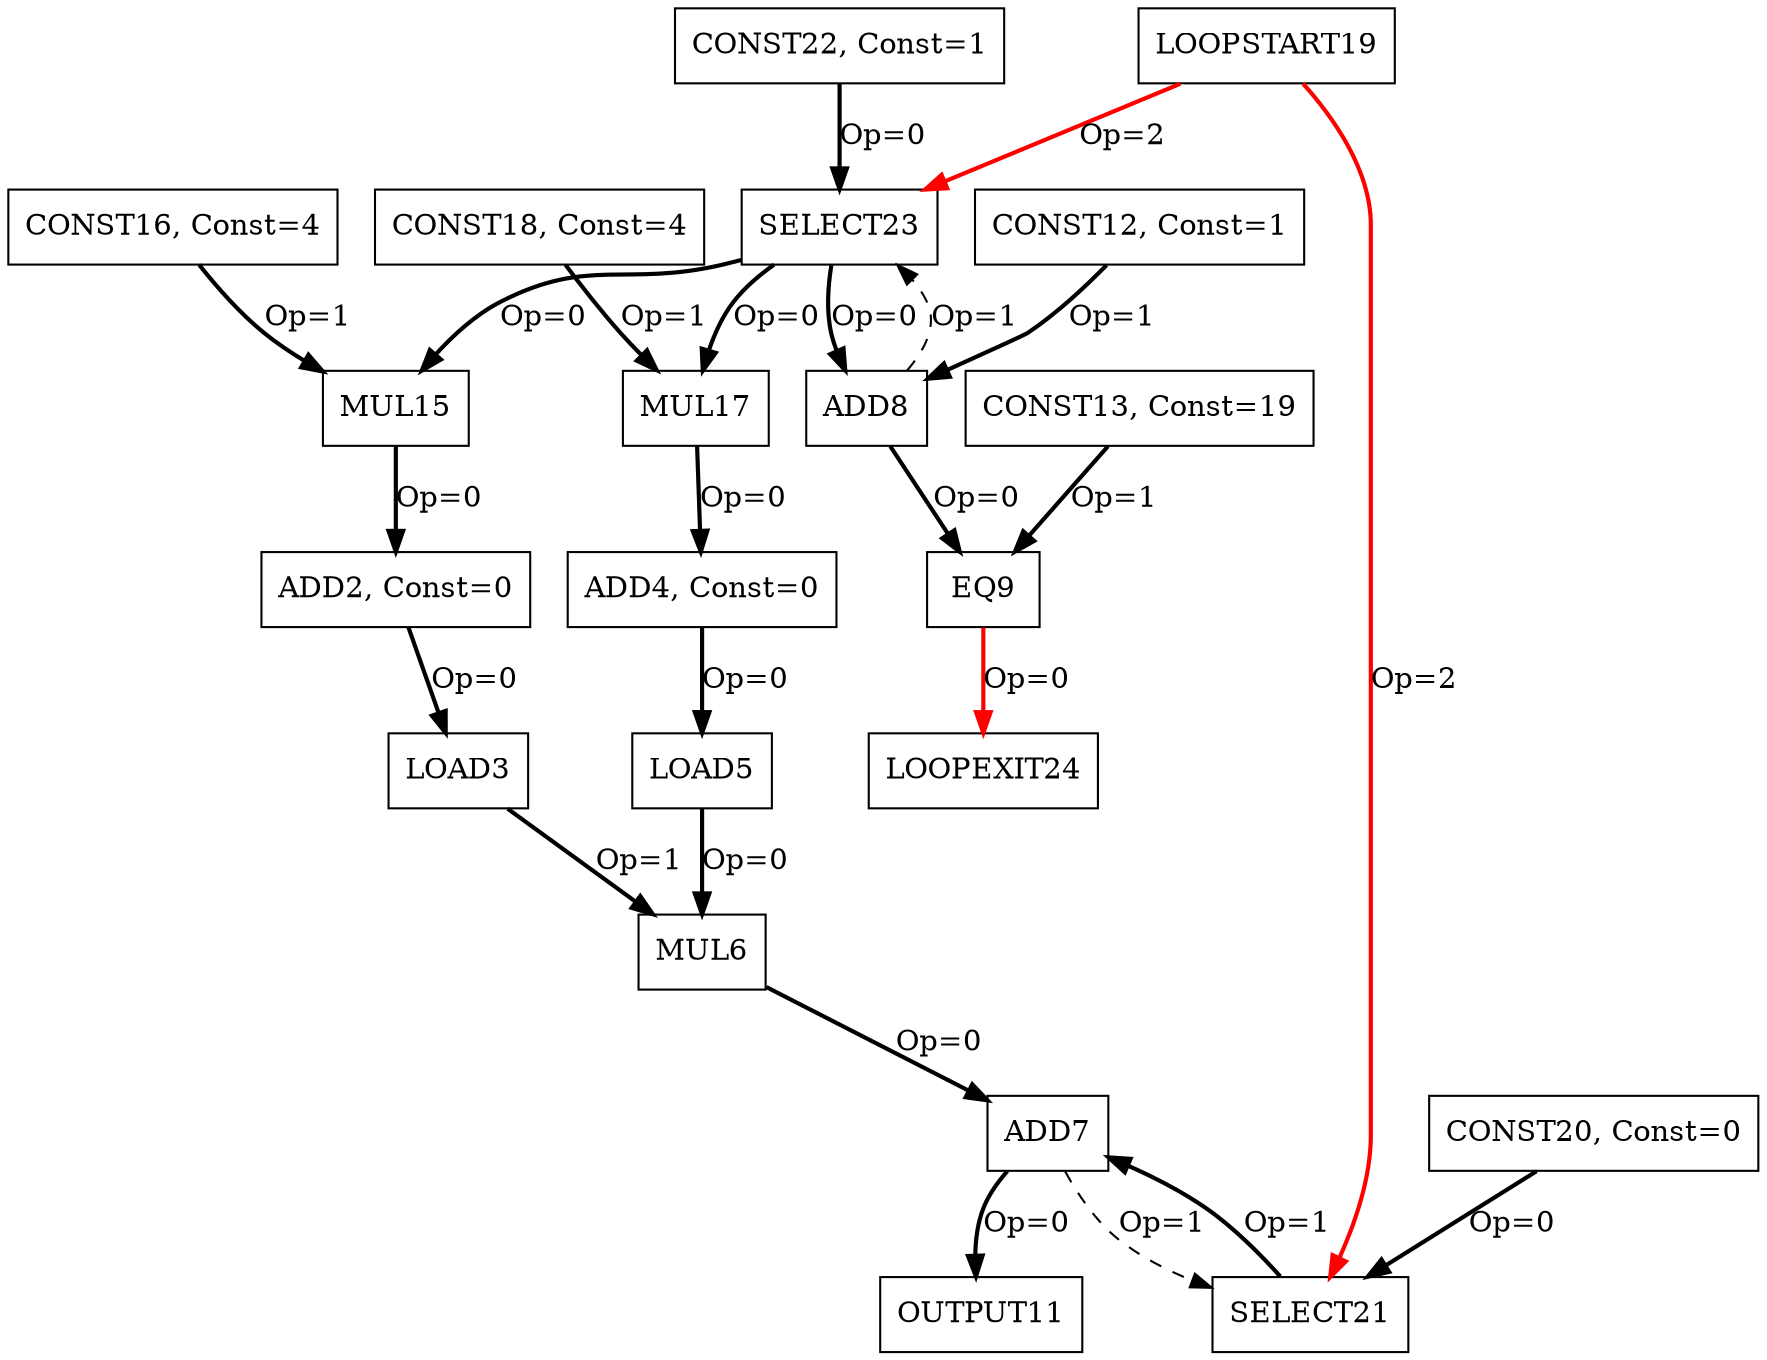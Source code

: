 Digraph G {
ADD2[label = "ADD2, Const=0", shape = box, color = black];
LOAD3[label = "LOAD3", shape = box, color = black];
ADD4[label = "ADD4, Const=0", shape = box, color = black];
LOAD5[label = "LOAD5", shape = box, color = black];
MUL6[label = "MUL6", shape = box, color = black];
ADD7[label = "ADD7", shape = box, color = black];
ADD8[label = "ADD8", shape = box, color = black];
EQ9[label = "EQ9", shape = box, color = black];
OUTPUT11[label = "OUTPUT11", shape = box, color = black];
CONST12[label = "CONST12, Const=1", shape = box, color = black];
CONST13[label = "CONST13, Const=19", shape = box, color = black];
MUL15[label = "MUL15", shape = box, color = black];
CONST16[label = "CONST16, Const=4", shape = box, color = black];
MUL17[label = "MUL17", shape = box, color = black];
CONST18[label = "CONST18, Const=4", shape = box, color = black];
LOOPSTART19[label = "LOOPSTART19", shape = box, color = black];
CONST20[label = "CONST20, Const=0", shape = box, color = black];
SELECT21[label = "SELECT21", shape = box, color = black];
CONST22[label = "CONST22, Const=1", shape = box, color = black];
SELECT23[label = "SELECT23", shape = box, color = black];
LOOPEXIT24[label = "LOOPEXIT24", shape = box, color = black];
ADD2 -> LOAD3[color = black, style = bold, label = "Op=0"];
LOAD3 -> MUL6[color = black, style = bold, label = "Op=1"];
ADD4 -> LOAD5[color = black, style = bold, label = "Op=0"];
LOAD5 -> MUL6[color = black, style = bold, label = "Op=0"];
MUL6 -> ADD7[color = black, style = bold, label = "Op=0"];
ADD7 -> OUTPUT11[color = black, style = bold, label = "Op=0"];
CONST12 -> ADD8[color = black, style = bold, label = "Op=1"];
ADD8 -> EQ9[color = black, style = bold, label = "Op=0"];
CONST13 -> EQ9[color = black, style = bold, label = "Op=1"];
CONST16 -> MUL15[color = black, style = bold, label = "Op=1"];
MUL15 -> ADD2[color = black, style = bold, label = "Op=0"];
CONST18 -> MUL17[color = black, style = bold, label = "Op=1"];
MUL17 -> ADD4[color = black, style = bold, label = "Op=0"];
CONST20 -> SELECT21[color = black, style = bold, label = "Op=0"];
ADD7 -> SELECT21[color = black, style = dashed, label = "Op=1"];
LOOPSTART19 -> SELECT21[color = red, style = bold, label = "Op=2"];
SELECT21 -> ADD7[color = black, style = bold, label = "Op=1"];
CONST22 -> SELECT23[color = black, style = bold, label = "Op=0"];
ADD8 -> SELECT23[color = black, style = dashed, label = "Op=1"];
LOOPSTART19 -> SELECT23[color = red, style = bold, label = "Op=2"];
SELECT23 -> ADD8[color = black, style = bold, label = "Op=0"];
SELECT23 -> MUL15[color = black, style = bold, label = "Op=0"];
SELECT23 -> MUL17[color = black, style = bold, label = "Op=0"];
EQ9 -> LOOPEXIT24[color = red, style = bold, label = "Op=0"];
}
